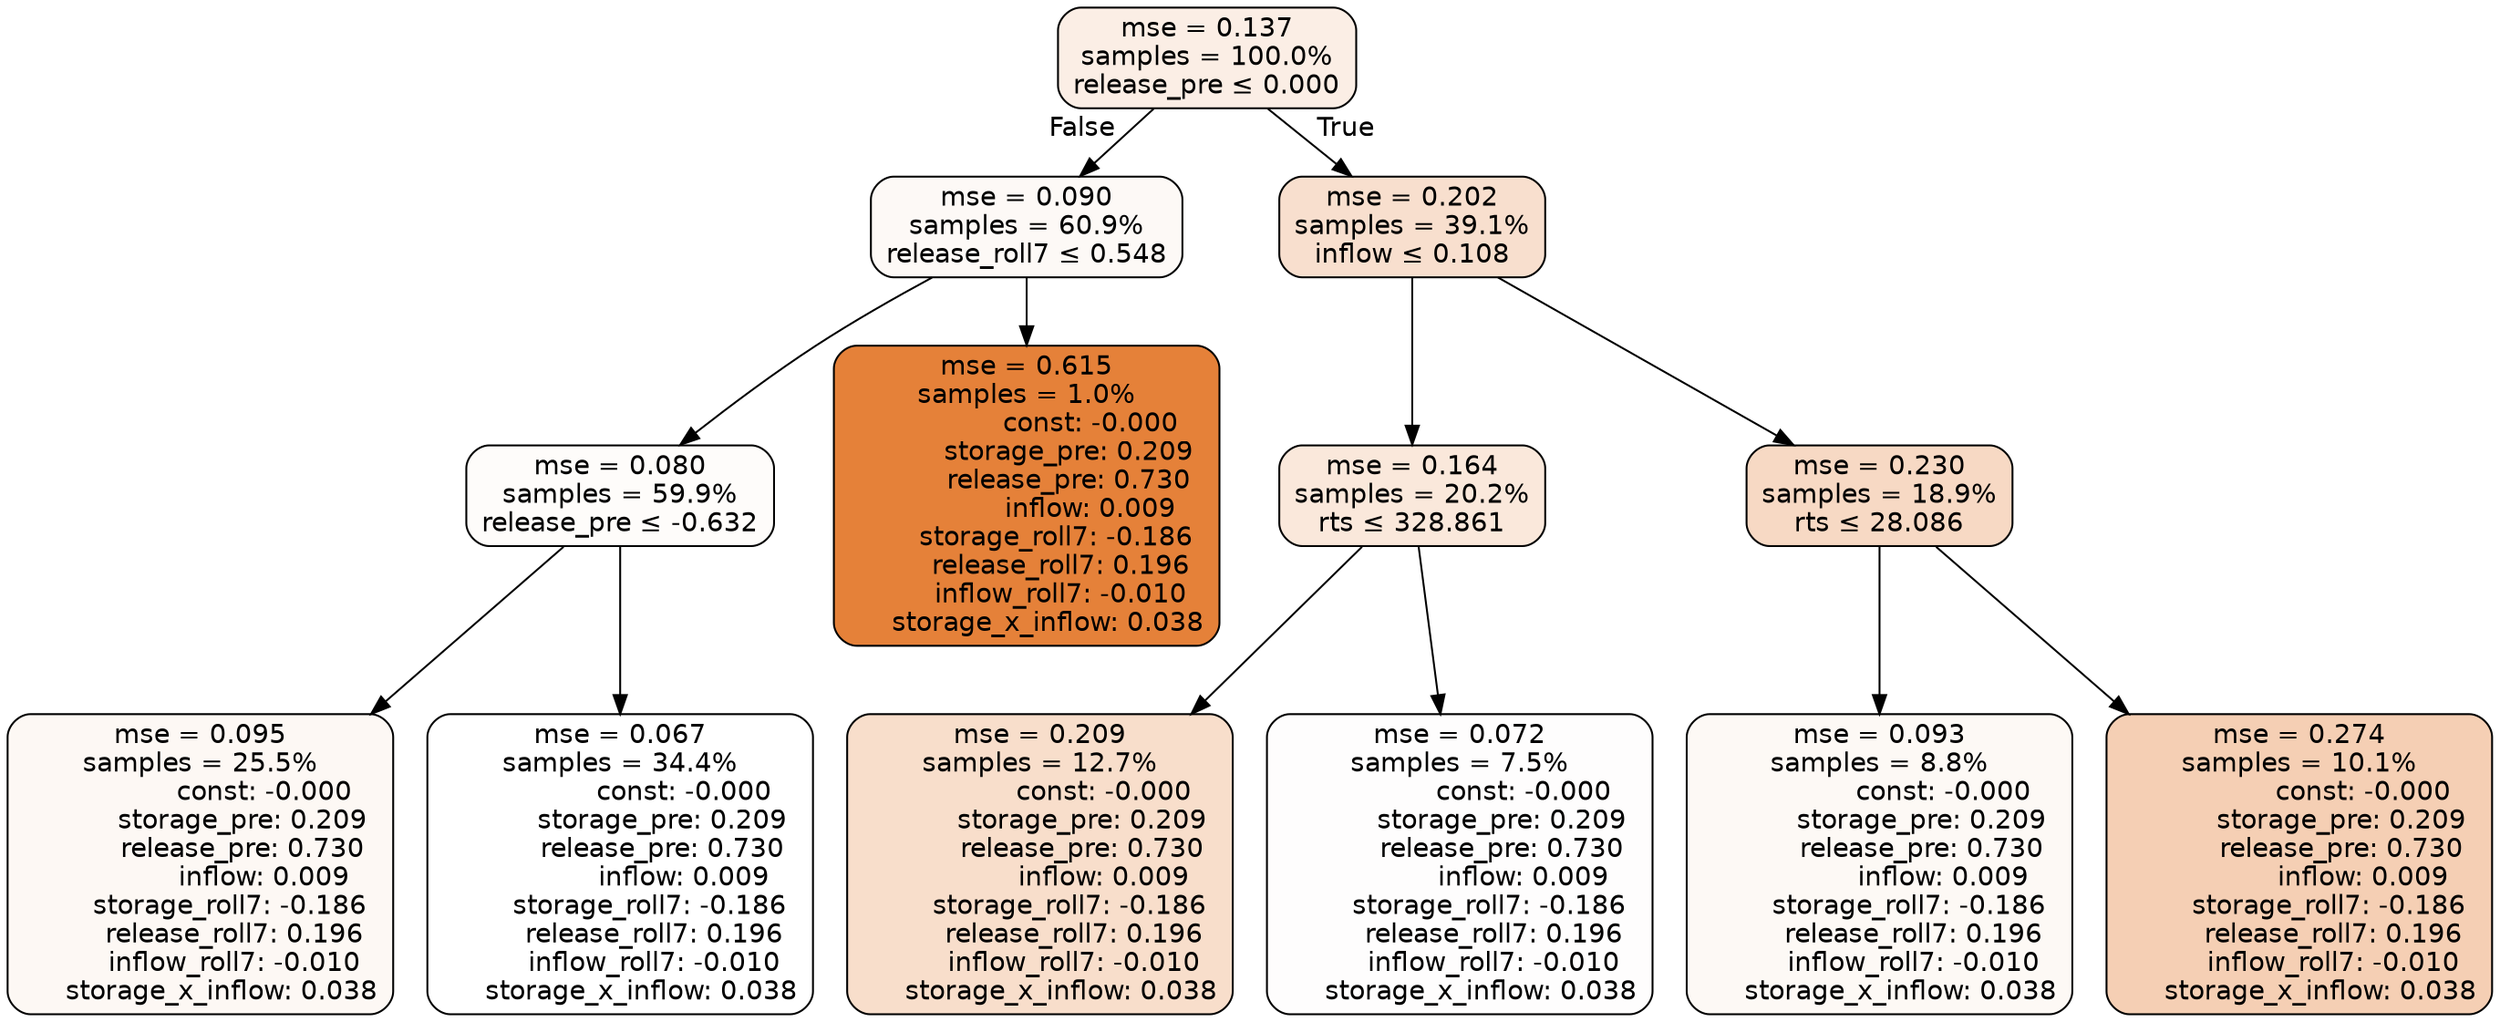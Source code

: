 digraph tree {
node [shape=rectangle, style="filled, rounded", color="black", fontname=helvetica] ;
edge [fontname=helvetica] ;
	"0" [label="mse = 0.137
samples = 100.0%
release_pre &le; 0.000", fillcolor="#fbeee5"]
	"1" [label="mse = 0.090
samples = 60.9%
release_roll7 &le; 0.548", fillcolor="#fdf9f6"]
	"2" [label="mse = 0.080
samples = 59.9%
release_pre &le; -0.632", fillcolor="#fefcfa"]
	"3" [label="mse = 0.095
samples = 25.5%
               const: -0.000
          storage_pre: 0.209
          release_pre: 0.730
               inflow: 0.009
       storage_roll7: -0.186
        release_roll7: 0.196
        inflow_roll7: -0.010
     storage_x_inflow: 0.038", fillcolor="#fdf8f4"]
	"4" [label="mse = 0.067
samples = 34.4%
               const: -0.000
          storage_pre: 0.209
          release_pre: 0.730
               inflow: 0.009
       storage_roll7: -0.186
        release_roll7: 0.196
        inflow_roll7: -0.010
     storage_x_inflow: 0.038", fillcolor="#ffffff"]
	"5" [label="mse = 0.615
samples = 1.0%
               const: -0.000
          storage_pre: 0.209
          release_pre: 0.730
               inflow: 0.009
       storage_roll7: -0.186
        release_roll7: 0.196
        inflow_roll7: -0.010
     storage_x_inflow: 0.038", fillcolor="#e58139"]
	"6" [label="mse = 0.202
samples = 39.1%
inflow &le; 0.108", fillcolor="#f8dfce"]
	"7" [label="mse = 0.164
samples = 20.2%
rts &le; 328.861", fillcolor="#fae8db"]
	"8" [label="mse = 0.209
samples = 12.7%
               const: -0.000
          storage_pre: 0.209
          release_pre: 0.730
               inflow: 0.009
       storage_roll7: -0.186
        release_roll7: 0.196
        inflow_roll7: -0.010
     storage_x_inflow: 0.038", fillcolor="#f8decb"]
	"9" [label="mse = 0.072
samples = 7.5%
               const: -0.000
          storage_pre: 0.209
          release_pre: 0.730
               inflow: 0.009
       storage_roll7: -0.186
        release_roll7: 0.196
        inflow_roll7: -0.010
     storage_x_inflow: 0.038", fillcolor="#fefdfd"]
	"10" [label="mse = 0.230
samples = 18.9%
rts &le; 28.086", fillcolor="#f7d9c4"]
	"11" [label="mse = 0.093
samples = 8.8%
               const: -0.000
          storage_pre: 0.209
          release_pre: 0.730
               inflow: 0.009
       storage_roll7: -0.186
        release_roll7: 0.196
        inflow_roll7: -0.010
     storage_x_inflow: 0.038", fillcolor="#fdf9f5"]
	"12" [label="mse = 0.274
samples = 10.1%
               const: -0.000
          storage_pre: 0.209
          release_pre: 0.730
               inflow: 0.009
       storage_roll7: -0.186
        release_roll7: 0.196
        inflow_roll7: -0.010
     storage_x_inflow: 0.038", fillcolor="#f5cfb4"]

	"0" -> "1" [labeldistance=2.5, labelangle=45, headlabel="False"]
	"1" -> "2"
	"2" -> "3"
	"2" -> "4"
	"1" -> "5"
	"0" -> "6" [labeldistance=2.5, labelangle=-45, headlabel="True"]
	"6" -> "7"
	"7" -> "8"
	"7" -> "9"
	"6" -> "10"
	"10" -> "11"
	"10" -> "12"
}